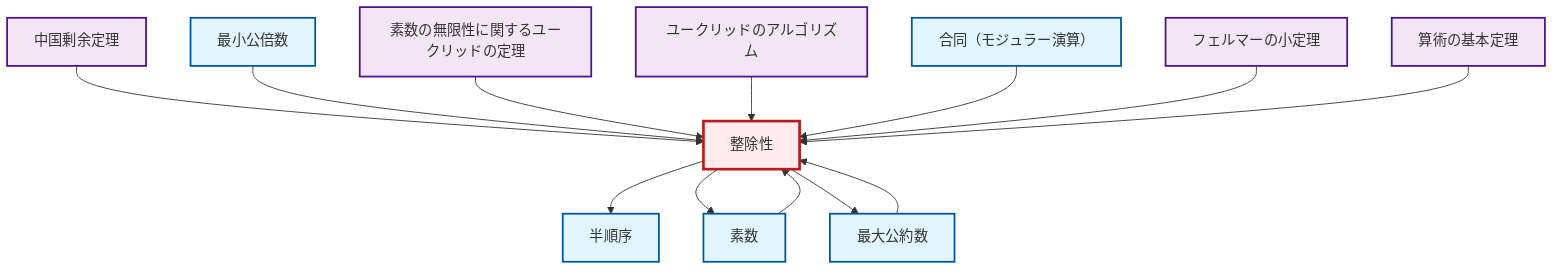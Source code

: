 graph TD
    classDef definition fill:#e1f5fe,stroke:#01579b,stroke-width:2px
    classDef theorem fill:#f3e5f5,stroke:#4a148c,stroke-width:2px
    classDef axiom fill:#fff3e0,stroke:#e65100,stroke-width:2px
    classDef example fill:#e8f5e9,stroke:#1b5e20,stroke-width:2px
    classDef current fill:#ffebee,stroke:#b71c1c,stroke-width:3px
    thm-euclidean-algorithm["ユークリッドのアルゴリズム"]:::theorem
    def-lcm["最小公倍数"]:::definition
    thm-fermat-little["フェルマーの小定理"]:::theorem
    def-prime["素数"]:::definition
    def-gcd["最大公約数"]:::definition
    thm-fundamental-arithmetic["算術の基本定理"]:::theorem
    thm-euclid-infinitude-primes["素数の無限性に関するユークリッドの定理"]:::theorem
    def-congruence["合同（モジュラー演算）"]:::definition
    def-partial-order["半順序"]:::definition
    thm-chinese-remainder["中国剰余定理"]:::theorem
    def-divisibility["整除性"]:::definition
    thm-chinese-remainder --> def-divisibility
    def-divisibility --> def-partial-order
    def-lcm --> def-divisibility
    thm-euclid-infinitude-primes --> def-divisibility
    def-prime --> def-divisibility
    def-divisibility --> def-prime
    thm-euclidean-algorithm --> def-divisibility
    def-congruence --> def-divisibility
    thm-fermat-little --> def-divisibility
    thm-fundamental-arithmetic --> def-divisibility
    def-gcd --> def-divisibility
    def-divisibility --> def-gcd
    class def-divisibility current